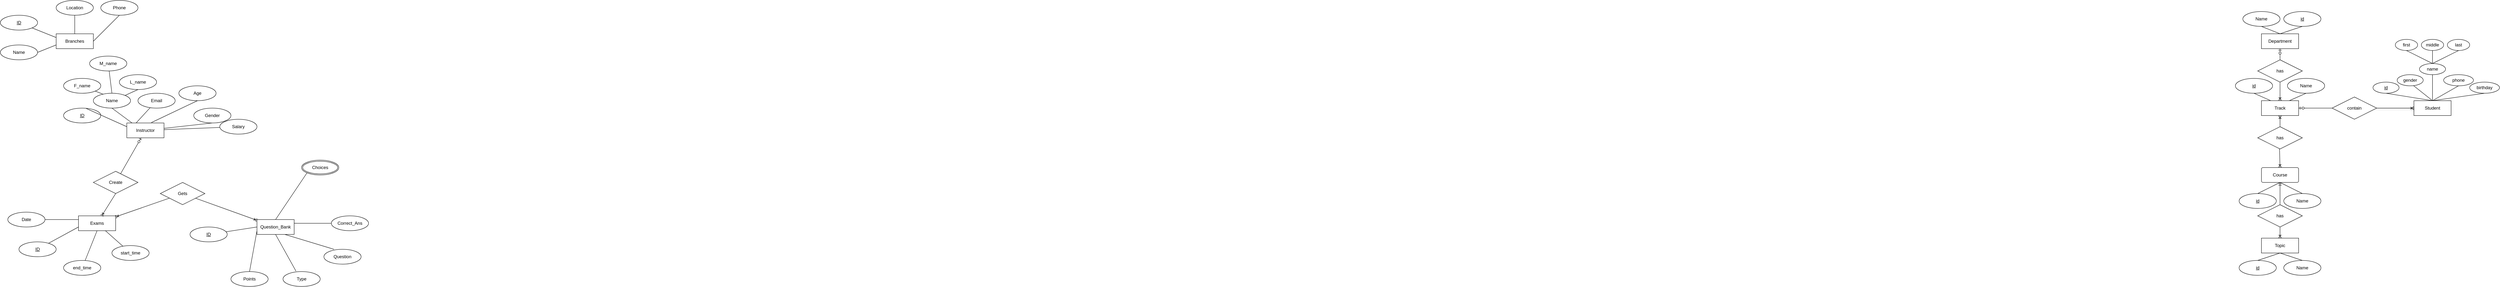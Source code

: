 <mxfile version="26.0.5">
  <diagram name="Page-1" id="814hH2JLdUSQldoOu_sA">
    <mxGraphModel dx="2520" dy="1318" grid="1" gridSize="10" guides="1" tooltips="1" connect="1" arrows="1" fold="1" page="1" pageScale="1" pageWidth="1400" pageHeight="850" math="0" shadow="0">
      <root>
        <mxCell id="0" />
        <mxCell id="1" parent="0" />
        <mxCell id="0iq-7-bF7IzyFGE6YVm_-5" value="Name" style="ellipse;whiteSpace=wrap;html=1;align=center;" vertex="1" parent="1">
          <mxGeometry x="5960" y="20" width="100" height="40" as="geometry" />
        </mxCell>
        <mxCell id="wmDvbTXlGFTgHskODQBr-1" style="edgeStyle=orthogonalEdgeStyle;rounded=0;orthogonalLoop=1;jettySize=auto;html=1;exitX=0.5;exitY=1;exitDx=0;exitDy=0;labelBackgroundColor=none;fontColor=default;" edge="1" parent="1">
          <mxGeometry relative="1" as="geometry">
            <mxPoint x="100" y="170" as="sourcePoint" />
            <mxPoint x="100" y="170" as="targetPoint" />
          </mxGeometry>
        </mxCell>
        <mxCell id="0iq-7-bF7IzyFGE6YVm_-6" value="id" style="ellipse;whiteSpace=wrap;html=1;align=center;fontStyle=4;" vertex="1" parent="1">
          <mxGeometry x="6070" y="20" width="100" height="40" as="geometry" />
        </mxCell>
        <mxCell id="wmDvbTXlGFTgHskODQBr-2" value="Branches" style="whiteSpace=wrap;html=1;align=center;" vertex="1" parent="1">
          <mxGeometry x="80" y="80" width="100" height="40" as="geometry" />
        </mxCell>
        <mxCell id="wmDvbTXlGFTgHskODQBr-3" value="Name" style="ellipse;whiteSpace=wrap;html=1;align=center;" vertex="1" parent="1">
          <mxGeometry x="-70" y="110" width="100" height="40" as="geometry" />
        </mxCell>
        <mxCell id="wmDvbTXlGFTgHskODQBr-4" value="ID" style="ellipse;whiteSpace=wrap;html=1;align=center;fontStyle=4;" vertex="1" parent="1">
          <mxGeometry x="-70" y="30" width="100" height="40" as="geometry" />
        </mxCell>
        <mxCell id="wmDvbTXlGFTgHskODQBr-7" value="" style="endArrow=none;html=1;rounded=0;exitX=1;exitY=1;exitDx=0;exitDy=0;entryX=0;entryY=0.25;entryDx=0;entryDy=0;" edge="1" parent="1" source="wmDvbTXlGFTgHskODQBr-4" target="wmDvbTXlGFTgHskODQBr-2">
          <mxGeometry relative="1" as="geometry">
            <mxPoint x="80" y="200" as="sourcePoint" />
            <mxPoint x="240" y="200" as="targetPoint" />
          </mxGeometry>
        </mxCell>
        <mxCell id="wmDvbTXlGFTgHskODQBr-8" value="" style="endArrow=none;html=1;rounded=0;exitX=1;exitY=0.5;exitDx=0;exitDy=0;entryX=0;entryY=0.75;entryDx=0;entryDy=0;" edge="1" parent="1" source="wmDvbTXlGFTgHskODQBr-3" target="wmDvbTXlGFTgHskODQBr-2">
          <mxGeometry relative="1" as="geometry">
            <mxPoint x="80" y="200" as="sourcePoint" />
            <mxPoint x="240" y="200" as="targetPoint" />
          </mxGeometry>
        </mxCell>
        <mxCell id="wmDvbTXlGFTgHskODQBr-9" value="Location" style="ellipse;whiteSpace=wrap;html=1;align=center;" vertex="1" parent="1">
          <mxGeometry x="80" y="-10" width="100" height="40" as="geometry" />
        </mxCell>
        <mxCell id="wmDvbTXlGFTgHskODQBr-10" value="" style="endArrow=none;html=1;rounded=0;exitX=0.5;exitY=1;exitDx=0;exitDy=0;" edge="1" parent="1" source="wmDvbTXlGFTgHskODQBr-9" target="wmDvbTXlGFTgHskODQBr-2">
          <mxGeometry relative="1" as="geometry">
            <mxPoint x="80" y="200" as="sourcePoint" />
            <mxPoint x="240" y="200" as="targetPoint" />
          </mxGeometry>
        </mxCell>
        <mxCell id="wmDvbTXlGFTgHskODQBr-11" value="Phone" style="ellipse;whiteSpace=wrap;html=1;align=center;" vertex="1" parent="1">
          <mxGeometry x="200" y="-10" width="100" height="40" as="geometry" />
        </mxCell>
        <mxCell id="wmDvbTXlGFTgHskODQBr-12" value="" style="endArrow=none;html=1;rounded=0;exitX=1;exitY=0.5;exitDx=0;exitDy=0;entryX=0.5;entryY=1;entryDx=0;entryDy=0;" edge="1" parent="1" source="wmDvbTXlGFTgHskODQBr-2" target="wmDvbTXlGFTgHskODQBr-11">
          <mxGeometry relative="1" as="geometry">
            <mxPoint x="80" y="200" as="sourcePoint" />
            <mxPoint x="240" y="200" as="targetPoint" />
          </mxGeometry>
        </mxCell>
        <mxCell id="wmDvbTXlGFTgHskODQBr-15" value="Instructor" style="whiteSpace=wrap;html=1;align=center;" vertex="1" parent="1">
          <mxGeometry x="270" y="320" width="100" height="40" as="geometry" />
        </mxCell>
        <mxCell id="wmDvbTXlGFTgHskODQBr-16" value="Name" style="ellipse;whiteSpace=wrap;html=1;align=center;" vertex="1" parent="1">
          <mxGeometry x="180" y="240" width="100" height="40" as="geometry" />
        </mxCell>
        <mxCell id="wmDvbTXlGFTgHskODQBr-17" value="Age" style="ellipse;whiteSpace=wrap;html=1;align=center;" vertex="1" parent="1">
          <mxGeometry x="410" y="220" width="100" height="40" as="geometry" />
        </mxCell>
        <mxCell id="wmDvbTXlGFTgHskODQBr-18" value="Salary" style="ellipse;whiteSpace=wrap;html=1;align=center;" vertex="1" parent="1">
          <mxGeometry x="520" y="310" width="100" height="40" as="geometry" />
        </mxCell>
        <mxCell id="wmDvbTXlGFTgHskODQBr-19" value="Gender" style="ellipse;whiteSpace=wrap;html=1;align=center;" vertex="1" parent="1">
          <mxGeometry x="450" y="280" width="100" height="40" as="geometry" />
        </mxCell>
        <mxCell id="wmDvbTXlGFTgHskODQBr-20" value="ID" style="ellipse;whiteSpace=wrap;html=1;align=center;fontStyle=4;" vertex="1" parent="1">
          <mxGeometry x="440" y="600" width="100" height="40" as="geometry" />
        </mxCell>
        <mxCell id="wmDvbTXlGFTgHskODQBr-23" value="ID" style="ellipse;whiteSpace=wrap;html=1;align=center;fontStyle=4;" vertex="1" parent="1">
          <mxGeometry x="-20" y="640" width="100" height="40" as="geometry" />
        </mxCell>
        <mxCell id="wmDvbTXlGFTgHskODQBr-26" value="ID" style="ellipse;whiteSpace=wrap;html=1;align=center;fontStyle=4;" vertex="1" parent="1">
          <mxGeometry x="100" y="280" width="100" height="40" as="geometry" />
        </mxCell>
        <mxCell id="wmDvbTXlGFTgHskODQBr-27" value="Date" style="ellipse;whiteSpace=wrap;html=1;align=center;" vertex="1" parent="1">
          <mxGeometry x="-50" y="560" width="100" height="40" as="geometry" />
        </mxCell>
        <mxCell id="wmDvbTXlGFTgHskODQBr-28" value="F_name" style="ellipse;whiteSpace=wrap;html=1;align=center;" vertex="1" parent="1">
          <mxGeometry x="100" y="200" width="100" height="40" as="geometry" />
        </mxCell>
        <mxCell id="wmDvbTXlGFTgHskODQBr-29" value="M_name" style="ellipse;whiteSpace=wrap;html=1;align=center;" vertex="1" parent="1">
          <mxGeometry x="170" y="140" width="100" height="40" as="geometry" />
        </mxCell>
        <mxCell id="wmDvbTXlGFTgHskODQBr-30" value="L_name" style="ellipse;whiteSpace=wrap;html=1;align=center;" vertex="1" parent="1">
          <mxGeometry x="250" y="190" width="100" height="40" as="geometry" />
        </mxCell>
        <mxCell id="wmDvbTXlGFTgHskODQBr-31" value="Email" style="ellipse;whiteSpace=wrap;html=1;align=center;" vertex="1" parent="1">
          <mxGeometry x="300" y="240" width="100" height="40" as="geometry" />
        </mxCell>
        <mxCell id="wmDvbTXlGFTgHskODQBr-32" value="" style="endArrow=none;html=1;rounded=0;entryX=0.5;entryY=0;entryDx=0;entryDy=0;" edge="1" parent="1" source="wmDvbTXlGFTgHskODQBr-29" target="wmDvbTXlGFTgHskODQBr-16">
          <mxGeometry relative="1" as="geometry">
            <mxPoint x="70" y="200" as="sourcePoint" />
            <mxPoint x="230" y="200" as="targetPoint" />
          </mxGeometry>
        </mxCell>
        <mxCell id="wmDvbTXlGFTgHskODQBr-33" value="" style="endArrow=none;html=1;rounded=0;exitX=0.5;exitY=1;exitDx=0;exitDy=0;entryX=1;entryY=0;entryDx=0;entryDy=0;" edge="1" parent="1" source="wmDvbTXlGFTgHskODQBr-30" target="wmDvbTXlGFTgHskODQBr-16">
          <mxGeometry relative="1" as="geometry">
            <mxPoint x="70" y="200" as="sourcePoint" />
            <mxPoint x="230" y="200" as="targetPoint" />
          </mxGeometry>
        </mxCell>
        <mxCell id="wmDvbTXlGFTgHskODQBr-34" value="" style="endArrow=none;html=1;rounded=0;exitX=0.14;exitY=0;exitDx=0;exitDy=0;exitPerimeter=0;entryX=0.5;entryY=1;entryDx=0;entryDy=0;" edge="1" parent="1" source="wmDvbTXlGFTgHskODQBr-15" target="wmDvbTXlGFTgHskODQBr-16">
          <mxGeometry relative="1" as="geometry">
            <mxPoint x="70" y="200" as="sourcePoint" />
            <mxPoint x="230" y="200" as="targetPoint" />
          </mxGeometry>
        </mxCell>
        <mxCell id="wmDvbTXlGFTgHskODQBr-35" value="" style="endArrow=none;html=1;rounded=0;exitX=0.27;exitY=0.075;exitDx=0;exitDy=0;exitPerimeter=0;" edge="1" parent="1" source="wmDvbTXlGFTgHskODQBr-16" target="wmDvbTXlGFTgHskODQBr-28">
          <mxGeometry relative="1" as="geometry">
            <mxPoint x="70" y="200" as="sourcePoint" />
            <mxPoint x="230" y="200" as="targetPoint" />
          </mxGeometry>
        </mxCell>
        <mxCell id="wmDvbTXlGFTgHskODQBr-36" value="" style="endArrow=none;html=1;rounded=0;exitX=0.61;exitY=0.025;exitDx=0;exitDy=0;exitPerimeter=0;entryX=0;entryY=0.25;entryDx=0;entryDy=0;" edge="1" parent="1" source="wmDvbTXlGFTgHskODQBr-26" target="wmDvbTXlGFTgHskODQBr-15">
          <mxGeometry relative="1" as="geometry">
            <mxPoint x="70" y="200" as="sourcePoint" />
            <mxPoint x="230" y="200" as="targetPoint" />
          </mxGeometry>
        </mxCell>
        <mxCell id="wmDvbTXlGFTgHskODQBr-37" value="" style="endArrow=none;html=1;rounded=0;exitX=0.25;exitY=0;exitDx=0;exitDy=0;" edge="1" parent="1" source="wmDvbTXlGFTgHskODQBr-15" target="wmDvbTXlGFTgHskODQBr-31">
          <mxGeometry relative="1" as="geometry">
            <mxPoint x="70" y="200" as="sourcePoint" />
            <mxPoint x="230" y="200" as="targetPoint" />
          </mxGeometry>
        </mxCell>
        <mxCell id="wmDvbTXlGFTgHskODQBr-40" value="" style="endArrow=none;html=1;rounded=0;exitX=0.66;exitY=-0.025;exitDx=0;exitDy=0;exitPerimeter=0;entryX=0.5;entryY=1;entryDx=0;entryDy=0;" edge="1" parent="1" source="wmDvbTXlGFTgHskODQBr-15" target="wmDvbTXlGFTgHskODQBr-17">
          <mxGeometry relative="1" as="geometry">
            <mxPoint x="70" y="200" as="sourcePoint" />
            <mxPoint x="230" y="200" as="targetPoint" />
          </mxGeometry>
        </mxCell>
        <mxCell id="wmDvbTXlGFTgHskODQBr-41" value="" style="endArrow=none;html=1;rounded=0;entryX=0.5;entryY=1;entryDx=0;entryDy=0;" edge="1" parent="1" source="wmDvbTXlGFTgHskODQBr-15" target="wmDvbTXlGFTgHskODQBr-19">
          <mxGeometry relative="1" as="geometry">
            <mxPoint x="70" y="200" as="sourcePoint" />
            <mxPoint x="230" y="200" as="targetPoint" />
          </mxGeometry>
        </mxCell>
        <mxCell id="wmDvbTXlGFTgHskODQBr-42" value="" style="endArrow=none;html=1;rounded=0;" edge="1" parent="1" source="wmDvbTXlGFTgHskODQBr-15" target="wmDvbTXlGFTgHskODQBr-18">
          <mxGeometry relative="1" as="geometry">
            <mxPoint x="70" y="200" as="sourcePoint" />
            <mxPoint x="460" y="340" as="targetPoint" />
          </mxGeometry>
        </mxCell>
        <mxCell id="wmDvbTXlGFTgHskODQBr-43" value="Exams" style="whiteSpace=wrap;html=1;align=center;" vertex="1" parent="1">
          <mxGeometry x="140" y="570" width="100" height="40" as="geometry" />
        </mxCell>
        <mxCell id="wmDvbTXlGFTgHskODQBr-44" value="Question_Bank" style="whiteSpace=wrap;html=1;align=center;" vertex="1" parent="1">
          <mxGeometry x="620" y="580" width="100" height="40" as="geometry" />
        </mxCell>
        <mxCell id="wmDvbTXlGFTgHskODQBr-45" value="end_time" style="ellipse;whiteSpace=wrap;html=1;align=center;" vertex="1" parent="1">
          <mxGeometry x="100" y="690" width="100" height="40" as="geometry" />
        </mxCell>
        <mxCell id="wmDvbTXlGFTgHskODQBr-46" value="start_time" style="ellipse;whiteSpace=wrap;html=1;align=center;" vertex="1" parent="1">
          <mxGeometry x="230" y="650" width="100" height="40" as="geometry" />
        </mxCell>
        <mxCell id="wmDvbTXlGFTgHskODQBr-47" value="Type" style="ellipse;whiteSpace=wrap;html=1;align=center;" vertex="1" parent="1">
          <mxGeometry x="690" y="720" width="100" height="40" as="geometry" />
        </mxCell>
        <mxCell id="wmDvbTXlGFTgHskODQBr-48" value="" style="endArrow=none;html=1;rounded=0;" edge="1" parent="1" source="wmDvbTXlGFTgHskODQBr-43" target="wmDvbTXlGFTgHskODQBr-46">
          <mxGeometry relative="1" as="geometry">
            <mxPoint x="70" y="580" as="sourcePoint" />
            <mxPoint x="240" y="640" as="targetPoint" />
          </mxGeometry>
        </mxCell>
        <mxCell id="wmDvbTXlGFTgHskODQBr-49" value="" style="endArrow=none;html=1;rounded=0;entryX=0.5;entryY=1;entryDx=0;entryDy=0;" edge="1" parent="1" source="wmDvbTXlGFTgHskODQBr-45" target="wmDvbTXlGFTgHskODQBr-43">
          <mxGeometry relative="1" as="geometry">
            <mxPoint x="70" y="580" as="sourcePoint" />
            <mxPoint x="230" y="580" as="targetPoint" />
          </mxGeometry>
        </mxCell>
        <mxCell id="wmDvbTXlGFTgHskODQBr-50" value="" style="endArrow=none;html=1;rounded=0;entryX=0;entryY=0.25;entryDx=0;entryDy=0;" edge="1" parent="1" source="wmDvbTXlGFTgHskODQBr-27" target="wmDvbTXlGFTgHskODQBr-43">
          <mxGeometry relative="1" as="geometry">
            <mxPoint x="30" y="550" as="sourcePoint" />
            <mxPoint x="230" y="580" as="targetPoint" />
          </mxGeometry>
        </mxCell>
        <mxCell id="wmDvbTXlGFTgHskODQBr-51" value="" style="endArrow=none;html=1;rounded=0;entryX=0;entryY=0.75;entryDx=0;entryDy=0;" edge="1" parent="1" source="wmDvbTXlGFTgHskODQBr-23" target="wmDvbTXlGFTgHskODQBr-43">
          <mxGeometry relative="1" as="geometry">
            <mxPoint x="20" y="610" as="sourcePoint" />
            <mxPoint x="230" y="580" as="targetPoint" />
          </mxGeometry>
        </mxCell>
        <mxCell id="wmDvbTXlGFTgHskODQBr-54" value="Points" style="ellipse;whiteSpace=wrap;html=1;align=center;" vertex="1" parent="1">
          <mxGeometry x="550" y="720" width="100" height="40" as="geometry" />
        </mxCell>
        <mxCell id="wmDvbTXlGFTgHskODQBr-56" value="Correct_Ans" style="ellipse;whiteSpace=wrap;html=1;align=center;" vertex="1" parent="1">
          <mxGeometry x="820" y="570" width="100" height="40" as="geometry" />
        </mxCell>
        <mxCell id="wmDvbTXlGFTgHskODQBr-57" value="Question" style="ellipse;whiteSpace=wrap;html=1;align=center;" vertex="1" parent="1">
          <mxGeometry x="800" y="660" width="100" height="40" as="geometry" />
        </mxCell>
        <mxCell id="wmDvbTXlGFTgHskODQBr-59" value="Choices" style="ellipse;shape=doubleEllipse;margin=3;whiteSpace=wrap;html=1;align=center;" vertex="1" parent="1">
          <mxGeometry x="740" y="420" width="100" height="40" as="geometry" />
        </mxCell>
        <mxCell id="wmDvbTXlGFTgHskODQBr-60" value="" style="endArrow=none;html=1;rounded=0;entryX=0;entryY=0.5;entryDx=0;entryDy=0;" edge="1" parent="1" source="wmDvbTXlGFTgHskODQBr-20" target="wmDvbTXlGFTgHskODQBr-44">
          <mxGeometry relative="1" as="geometry">
            <mxPoint x="556" y="560" as="sourcePoint" />
            <mxPoint x="586.06" y="530" as="targetPoint" />
          </mxGeometry>
        </mxCell>
        <mxCell id="wmDvbTXlGFTgHskODQBr-62" value="" style="endArrow=none;html=1;rounded=0;entryX=0.75;entryY=1;entryDx=0;entryDy=0;exitX=0.27;exitY=0;exitDx=0;exitDy=0;exitPerimeter=0;" edge="1" parent="1" source="wmDvbTXlGFTgHskODQBr-57" target="wmDvbTXlGFTgHskODQBr-44">
          <mxGeometry relative="1" as="geometry">
            <mxPoint x="426.06" y="530" as="sourcePoint" />
            <mxPoint x="586.06" y="530" as="targetPoint" />
          </mxGeometry>
        </mxCell>
        <mxCell id="wmDvbTXlGFTgHskODQBr-63" value="" style="endArrow=none;html=1;rounded=0;entryX=0;entryY=0.75;entryDx=0;entryDy=0;exitX=0.5;exitY=0;exitDx=0;exitDy=0;" edge="1" parent="1" source="wmDvbTXlGFTgHskODQBr-54" target="wmDvbTXlGFTgHskODQBr-44">
          <mxGeometry relative="1" as="geometry">
            <mxPoint x="522.996" y="651.182" as="sourcePoint" />
            <mxPoint x="586.06" y="530" as="targetPoint" />
          </mxGeometry>
        </mxCell>
        <mxCell id="wmDvbTXlGFTgHskODQBr-64" value="" style="endArrow=none;html=1;rounded=0;exitX=0.35;exitY=-0.025;exitDx=0;exitDy=0;exitPerimeter=0;entryX=0.5;entryY=1;entryDx=0;entryDy=0;" edge="1" parent="1" source="wmDvbTXlGFTgHskODQBr-47" target="wmDvbTXlGFTgHskODQBr-44">
          <mxGeometry relative="1" as="geometry">
            <mxPoint x="426.06" y="530" as="sourcePoint" />
            <mxPoint x="586.06" y="530" as="targetPoint" />
          </mxGeometry>
        </mxCell>
        <mxCell id="wmDvbTXlGFTgHskODQBr-65" value="" style="endArrow=none;html=1;rounded=0;exitX=1;exitY=0.25;exitDx=0;exitDy=0;" edge="1" parent="1" source="wmDvbTXlGFTgHskODQBr-44" target="wmDvbTXlGFTgHskODQBr-56">
          <mxGeometry relative="1" as="geometry">
            <mxPoint x="426.06" y="530" as="sourcePoint" />
            <mxPoint x="576.06" y="530" as="targetPoint" />
            <Array as="points">
              <mxPoint x="770" y="590" />
            </Array>
          </mxGeometry>
        </mxCell>
        <mxCell id="wmDvbTXlGFTgHskODQBr-66" value="" style="endArrow=none;html=1;rounded=0;entryX=0.5;entryY=0;entryDx=0;entryDy=0;exitX=0;exitY=1;exitDx=0;exitDy=0;" edge="1" parent="1" source="wmDvbTXlGFTgHskODQBr-59" target="wmDvbTXlGFTgHskODQBr-44">
          <mxGeometry relative="1" as="geometry">
            <mxPoint x="426.06" y="530" as="sourcePoint" />
            <mxPoint x="586.06" y="530" as="targetPoint" />
          </mxGeometry>
        </mxCell>
        <mxCell id="wmDvbTXlGFTgHskODQBr-67" value="Create" style="shape=rhombus;perimeter=rhombusPerimeter;whiteSpace=wrap;html=1;align=center;" vertex="1" parent="1">
          <mxGeometry x="180" y="450" width="120" height="60" as="geometry" />
        </mxCell>
        <mxCell id="wmDvbTXlGFTgHskODQBr-69" value="" style="fontSize=12;html=1;endArrow=ERzeroToOne;endFill=1;rounded=0;" edge="1" parent="1" source="wmDvbTXlGFTgHskODQBr-67" target="wmDvbTXlGFTgHskODQBr-15">
          <mxGeometry width="100" height="100" relative="1" as="geometry">
            <mxPoint x="490" y="550" as="sourcePoint" />
            <mxPoint x="590" y="450" as="targetPoint" />
          </mxGeometry>
        </mxCell>
        <mxCell id="wmDvbTXlGFTgHskODQBr-70" value="" style="fontSize=12;html=1;endArrow=ERoneToMany;rounded=0;exitX=0.5;exitY=1;exitDx=0;exitDy=0;" edge="1" parent="1" source="wmDvbTXlGFTgHskODQBr-67" target="wmDvbTXlGFTgHskODQBr-43">
          <mxGeometry width="100" height="100" relative="1" as="geometry">
            <mxPoint x="490" y="550" as="sourcePoint" />
            <mxPoint x="590" y="450" as="targetPoint" />
          </mxGeometry>
        </mxCell>
        <mxCell id="wmDvbTXlGFTgHskODQBr-71" value="Gets" style="shape=rhombus;perimeter=rhombusPerimeter;whiteSpace=wrap;html=1;align=center;" vertex="1" parent="1">
          <mxGeometry x="360" y="480" width="120" height="60" as="geometry" />
        </mxCell>
        <mxCell id="wmDvbTXlGFTgHskODQBr-72" value="" style="fontSize=12;html=1;endArrow=ERoneToMany;rounded=0;" edge="1" parent="1" source="wmDvbTXlGFTgHskODQBr-71" target="wmDvbTXlGFTgHskODQBr-44">
          <mxGeometry width="100" height="100" relative="1" as="geometry">
            <mxPoint x="490" y="610" as="sourcePoint" />
            <mxPoint x="590" y="510" as="targetPoint" />
          </mxGeometry>
        </mxCell>
        <mxCell id="wmDvbTXlGFTgHskODQBr-73" value="" style="fontSize=12;html=1;endArrow=ERoneToMany;rounded=0;" edge="1" parent="1" source="wmDvbTXlGFTgHskODQBr-71" target="wmDvbTXlGFTgHskODQBr-43">
          <mxGeometry width="100" height="100" relative="1" as="geometry">
            <mxPoint x="490" y="610" as="sourcePoint" />
            <mxPoint x="590" y="510" as="targetPoint" />
          </mxGeometry>
        </mxCell>
        <mxCell id="0iq-7-bF7IzyFGE6YVm_-7" value="Department" style="whiteSpace=wrap;html=1;align=center;" vertex="1" parent="1">
          <mxGeometry x="6010" y="80" width="100" height="40" as="geometry" />
        </mxCell>
        <mxCell id="0iq-7-bF7IzyFGE6YVm_-8" value="Track" style="whiteSpace=wrap;html=1;align=center;" vertex="1" parent="1">
          <mxGeometry x="6010" y="260" width="100" height="40" as="geometry" />
        </mxCell>
        <mxCell id="0iq-7-bF7IzyFGE6YVm_-11" value="" style="endArrow=none;html=1;rounded=0;exitX=0.5;exitY=1;exitDx=0;exitDy=0;entryX=0.5;entryY=0;entryDx=0;entryDy=0;" edge="1" parent="1" source="0iq-7-bF7IzyFGE6YVm_-5" target="0iq-7-bF7IzyFGE6YVm_-7">
          <mxGeometry relative="1" as="geometry">
            <mxPoint x="6290" y="280" as="sourcePoint" />
            <mxPoint x="6450" y="280" as="targetPoint" />
          </mxGeometry>
        </mxCell>
        <mxCell id="0iq-7-bF7IzyFGE6YVm_-12" value="" style="endArrow=none;html=1;rounded=0;exitX=0.5;exitY=1;exitDx=0;exitDy=0;" edge="1" parent="1" source="0iq-7-bF7IzyFGE6YVm_-6">
          <mxGeometry relative="1" as="geometry">
            <mxPoint x="5990" y="70" as="sourcePoint" />
            <mxPoint x="6060" y="80" as="targetPoint" />
          </mxGeometry>
        </mxCell>
        <mxCell id="0iq-7-bF7IzyFGE6YVm_-13" value="id" style="ellipse;whiteSpace=wrap;html=1;align=center;fontStyle=4;" vertex="1" parent="1">
          <mxGeometry x="6310" y="210" width="70" height="30" as="geometry" />
        </mxCell>
        <mxCell id="0iq-7-bF7IzyFGE6YVm_-15" value="id" style="ellipse;whiteSpace=wrap;html=1;align=center;fontStyle=4;" vertex="1" parent="1">
          <mxGeometry x="5950" y="510" width="100" height="40" as="geometry" />
        </mxCell>
        <mxCell id="0iq-7-bF7IzyFGE6YVm_-17" value="id" style="ellipse;whiteSpace=wrap;html=1;align=center;fontStyle=4;" vertex="1" parent="1">
          <mxGeometry x="5940" y="200" width="100" height="40" as="geometry" />
        </mxCell>
        <mxCell id="0iq-7-bF7IzyFGE6YVm_-19" value="Name" style="ellipse;whiteSpace=wrap;html=1;align=center;" vertex="1" parent="1">
          <mxGeometry x="6080" y="200" width="100" height="40" as="geometry" />
        </mxCell>
        <mxCell id="0iq-7-bF7IzyFGE6YVm_-20" value="" style="endArrow=none;html=1;rounded=0;exitX=0.5;exitY=1;exitDx=0;exitDy=0;entryX=0.25;entryY=0;entryDx=0;entryDy=0;" edge="1" parent="1" source="0iq-7-bF7IzyFGE6YVm_-17" target="0iq-7-bF7IzyFGE6YVm_-8">
          <mxGeometry relative="1" as="geometry">
            <mxPoint x="6290" y="280" as="sourcePoint" />
            <mxPoint x="6450" y="280" as="targetPoint" />
          </mxGeometry>
        </mxCell>
        <mxCell id="0iq-7-bF7IzyFGE6YVm_-21" value="" style="endArrow=none;html=1;rounded=0;entryX=0.5;entryY=1;entryDx=0;entryDy=0;exitX=0.75;exitY=0;exitDx=0;exitDy=0;" edge="1" parent="1" source="0iq-7-bF7IzyFGE6YVm_-8" target="0iq-7-bF7IzyFGE6YVm_-19">
          <mxGeometry relative="1" as="geometry">
            <mxPoint x="6060" y="320" as="sourcePoint" />
            <mxPoint x="6450" y="280" as="targetPoint" />
          </mxGeometry>
        </mxCell>
        <mxCell id="0iq-7-bF7IzyFGE6YVm_-22" value="Course" style="rounded=1;arcSize=10;whiteSpace=wrap;html=1;align=center;" vertex="1" parent="1">
          <mxGeometry x="6010" y="440" width="100" height="40" as="geometry" />
        </mxCell>
        <mxCell id="0iq-7-bF7IzyFGE6YVm_-23" value="Name" style="ellipse;whiteSpace=wrap;html=1;align=center;" vertex="1" parent="1">
          <mxGeometry x="6070" y="510" width="100" height="40" as="geometry" />
        </mxCell>
        <mxCell id="0iq-7-bF7IzyFGE6YVm_-24" value="" style="endArrow=none;html=1;rounded=0;exitX=0.5;exitY=0;exitDx=0;exitDy=0;entryX=0.5;entryY=1;entryDx=0;entryDy=0;" edge="1" parent="1" source="0iq-7-bF7IzyFGE6YVm_-15" target="0iq-7-bF7IzyFGE6YVm_-22">
          <mxGeometry relative="1" as="geometry">
            <mxPoint x="6020" y="530" as="sourcePoint" />
            <mxPoint x="6180" y="530" as="targetPoint" />
          </mxGeometry>
        </mxCell>
        <mxCell id="0iq-7-bF7IzyFGE6YVm_-25" value="" style="endArrow=none;html=1;rounded=0;exitX=0.5;exitY=1;exitDx=0;exitDy=0;entryX=0.5;entryY=0;entryDx=0;entryDy=0;" edge="1" parent="1" source="0iq-7-bF7IzyFGE6YVm_-22" target="0iq-7-bF7IzyFGE6YVm_-23">
          <mxGeometry relative="1" as="geometry">
            <mxPoint x="6060" y="530" as="sourcePoint" />
            <mxPoint x="6220" y="530" as="targetPoint" />
          </mxGeometry>
        </mxCell>
        <mxCell id="0iq-7-bF7IzyFGE6YVm_-27" value="has" style="shape=rhombus;perimeter=rhombusPerimeter;whiteSpace=wrap;html=1;align=center;" vertex="1" parent="1">
          <mxGeometry x="6000" y="150" width="120" height="60" as="geometry" />
        </mxCell>
        <mxCell id="0iq-7-bF7IzyFGE6YVm_-28" value="" style="fontSize=12;html=1;endArrow=ERzeroToOne;endFill=1;rounded=0;exitX=0.5;exitY=0;exitDx=0;exitDy=0;" edge="1" parent="1" source="0iq-7-bF7IzyFGE6YVm_-27" target="0iq-7-bF7IzyFGE6YVm_-7">
          <mxGeometry width="100" height="100" relative="1" as="geometry">
            <mxPoint x="6000" y="250" as="sourcePoint" />
            <mxPoint x="6090" y="130" as="targetPoint" />
          </mxGeometry>
        </mxCell>
        <mxCell id="0iq-7-bF7IzyFGE6YVm_-29" value="" style="fontSize=12;html=1;endArrow=ERoneToMany;rounded=0;exitX=0.5;exitY=1;exitDx=0;exitDy=0;entryX=0.5;entryY=0;entryDx=0;entryDy=0;" edge="1" parent="1" source="0iq-7-bF7IzyFGE6YVm_-27" target="0iq-7-bF7IzyFGE6YVm_-8">
          <mxGeometry width="100" height="100" relative="1" as="geometry">
            <mxPoint x="6090" y="220" as="sourcePoint" />
            <mxPoint x="5990" y="320" as="targetPoint" />
          </mxGeometry>
        </mxCell>
        <mxCell id="0iq-7-bF7IzyFGE6YVm_-31" value="" style="fontSize=12;html=1;endArrow=ERoneToMany;rounded=0;entryX=0.5;entryY=1;entryDx=0;entryDy=0;" edge="1" parent="1" source="0iq-7-bF7IzyFGE6YVm_-30" target="0iq-7-bF7IzyFGE6YVm_-8">
          <mxGeometry width="100" height="100" relative="1" as="geometry">
            <mxPoint x="6060" y="400" as="sourcePoint" />
            <mxPoint x="6060" y="319.999" as="targetPoint" />
          </mxGeometry>
        </mxCell>
        <mxCell id="0iq-7-bF7IzyFGE6YVm_-33" value="" style="fontSize=12;html=1;endArrow=ERoneToMany;rounded=0;entryX=0.5;entryY=0;entryDx=0;entryDy=0;exitX=0.487;exitY=0.853;exitDx=0;exitDy=0;exitPerimeter=0;" edge="1" parent="1" source="0iq-7-bF7IzyFGE6YVm_-30" target="0iq-7-bF7IzyFGE6YVm_-22">
          <mxGeometry width="100" height="100" relative="1" as="geometry">
            <mxPoint x="6060" y="460" as="sourcePoint" />
            <mxPoint x="6070" y="410" as="targetPoint" />
          </mxGeometry>
        </mxCell>
        <mxCell id="0iq-7-bF7IzyFGE6YVm_-30" value="has" style="shape=rhombus;perimeter=rhombusPerimeter;whiteSpace=wrap;html=1;align=center;" vertex="1" parent="1">
          <mxGeometry x="6000" y="330" width="120" height="60" as="geometry" />
        </mxCell>
        <mxCell id="0iq-7-bF7IzyFGE6YVm_-36" value="Topic" style="whiteSpace=wrap;html=1;align=center;" vertex="1" parent="1">
          <mxGeometry x="6010" y="630" width="100" height="40" as="geometry" />
        </mxCell>
        <mxCell id="0iq-7-bF7IzyFGE6YVm_-37" value="id" style="ellipse;whiteSpace=wrap;html=1;align=center;fontStyle=4;" vertex="1" parent="1">
          <mxGeometry x="5950" y="690" width="100" height="40" as="geometry" />
        </mxCell>
        <mxCell id="0iq-7-bF7IzyFGE6YVm_-38" value="Name" style="ellipse;whiteSpace=wrap;html=1;align=center;" vertex="1" parent="1">
          <mxGeometry x="6070" y="690" width="100" height="40" as="geometry" />
        </mxCell>
        <mxCell id="0iq-7-bF7IzyFGE6YVm_-39" value="" style="endArrow=none;html=1;rounded=0;exitX=0.5;exitY=0;exitDx=0;exitDy=0;entryX=0.5;entryY=1;entryDx=0;entryDy=0;" edge="1" parent="1" target="0iq-7-bF7IzyFGE6YVm_-36">
          <mxGeometry relative="1" as="geometry">
            <mxPoint x="6000" y="690" as="sourcePoint" />
            <mxPoint x="6060" y="660" as="targetPoint" />
          </mxGeometry>
        </mxCell>
        <mxCell id="0iq-7-bF7IzyFGE6YVm_-40" value="" style="endArrow=none;html=1;rounded=0;entryX=0.5;entryY=0;entryDx=0;entryDy=0;exitX=0.5;exitY=1;exitDx=0;exitDy=0;" edge="1" parent="1" source="0iq-7-bF7IzyFGE6YVm_-36" target="0iq-7-bF7IzyFGE6YVm_-38">
          <mxGeometry relative="1" as="geometry">
            <mxPoint x="6050" y="650" as="sourcePoint" />
            <mxPoint x="6210" y="650" as="targetPoint" />
          </mxGeometry>
        </mxCell>
        <mxCell id="0iq-7-bF7IzyFGE6YVm_-41" value="" style="fontSize=12;html=1;endArrow=ERmandOne;rounded=0;entryX=0.5;entryY=1;entryDx=0;entryDy=0;" edge="1" parent="1" target="0iq-7-bF7IzyFGE6YVm_-22">
          <mxGeometry width="100" height="100" relative="1" as="geometry">
            <mxPoint x="6060" y="550" as="sourcePoint" />
            <mxPoint x="6090" y="550" as="targetPoint" />
          </mxGeometry>
        </mxCell>
        <mxCell id="0iq-7-bF7IzyFGE6YVm_-42" value="has" style="shape=rhombus;perimeter=rhombusPerimeter;whiteSpace=wrap;html=1;align=center;" vertex="1" parent="1">
          <mxGeometry x="6000" y="540" width="120" height="60" as="geometry" />
        </mxCell>
        <mxCell id="0iq-7-bF7IzyFGE6YVm_-43" value="" style="fontSize=12;html=1;endArrow=ERoneToMany;rounded=0;entryX=0.5;entryY=0;entryDx=0;entryDy=0;exitX=0.5;exitY=1;exitDx=0;exitDy=0;" edge="1" parent="1" source="0iq-7-bF7IzyFGE6YVm_-42" target="0iq-7-bF7IzyFGE6YVm_-36">
          <mxGeometry width="100" height="100" relative="1" as="geometry">
            <mxPoint x="5950" y="710" as="sourcePoint" />
            <mxPoint x="6050" y="610" as="targetPoint" />
          </mxGeometry>
        </mxCell>
        <mxCell id="0iq-7-bF7IzyFGE6YVm_-44" value="Student" style="whiteSpace=wrap;html=1;align=center;" vertex="1" parent="1">
          <mxGeometry x="6420" y="260" width="100" height="40" as="geometry" />
        </mxCell>
        <mxCell id="0iq-7-bF7IzyFGE6YVm_-45" value="contain" style="shape=rhombus;perimeter=rhombusPerimeter;whiteSpace=wrap;html=1;align=center;" vertex="1" parent="1">
          <mxGeometry x="6200" y="250" width="120" height="60" as="geometry" />
        </mxCell>
        <mxCell id="0iq-7-bF7IzyFGE6YVm_-46" value="" style="fontSize=12;html=1;endArrow=ERzeroToOne;endFill=1;rounded=0;entryX=1;entryY=0.5;entryDx=0;entryDy=0;" edge="1" parent="1" source="0iq-7-bF7IzyFGE6YVm_-45" target="0iq-7-bF7IzyFGE6YVm_-8">
          <mxGeometry width="100" height="100" relative="1" as="geometry">
            <mxPoint x="6090" y="410" as="sourcePoint" />
            <mxPoint x="6120" y="280" as="targetPoint" />
          </mxGeometry>
        </mxCell>
        <mxCell id="0iq-7-bF7IzyFGE6YVm_-47" value="" style="fontSize=12;html=1;endArrow=ERoneToMany;rounded=0;shadow=1;entryX=0;entryY=0.5;entryDx=0;entryDy=0;exitX=1;exitY=0.5;exitDx=0;exitDy=0;" edge="1" parent="1" source="0iq-7-bF7IzyFGE6YVm_-45" target="0iq-7-bF7IzyFGE6YVm_-44">
          <mxGeometry width="100" height="100" relative="1" as="geometry">
            <mxPoint x="6290" y="410" as="sourcePoint" />
            <mxPoint x="6390" y="310" as="targetPoint" />
          </mxGeometry>
        </mxCell>
        <mxCell id="0iq-7-bF7IzyFGE6YVm_-48" value="gender" style="ellipse;whiteSpace=wrap;html=1;align=center;" vertex="1" parent="1">
          <mxGeometry x="6375" y="190" width="70" height="30" as="geometry" />
        </mxCell>
        <mxCell id="0iq-7-bF7IzyFGE6YVm_-49" value="first" style="ellipse;whiteSpace=wrap;html=1;align=center;" vertex="1" parent="1">
          <mxGeometry x="6370" y="95" width="60" height="30" as="geometry" />
        </mxCell>
        <mxCell id="0iq-7-bF7IzyFGE6YVm_-50" value="last" style="ellipse;whiteSpace=wrap;html=1;align=center;" vertex="1" parent="1">
          <mxGeometry x="6510" y="95" width="60" height="30" as="geometry" />
        </mxCell>
        <mxCell id="0iq-7-bF7IzyFGE6YVm_-51" value="middle" style="ellipse;whiteSpace=wrap;html=1;align=center;" vertex="1" parent="1">
          <mxGeometry x="6440" y="95" width="60" height="30" as="geometry" />
        </mxCell>
        <mxCell id="0iq-7-bF7IzyFGE6YVm_-53" value="birthday" style="ellipse;whiteSpace=wrap;html=1;align=center;" vertex="1" parent="1">
          <mxGeometry x="6570" y="210" width="80" height="30" as="geometry" />
        </mxCell>
        <mxCell id="0iq-7-bF7IzyFGE6YVm_-54" value="phone" style="ellipse;whiteSpace=wrap;html=1;align=center;" vertex="1" parent="1">
          <mxGeometry x="6500" y="190" width="80" height="30" as="geometry" />
        </mxCell>
        <mxCell id="0iq-7-bF7IzyFGE6YVm_-55" value="name" style="ellipse;whiteSpace=wrap;html=1;align=center;" vertex="1" parent="1">
          <mxGeometry x="6435" y="160" width="70" height="30" as="geometry" />
        </mxCell>
        <mxCell id="0iq-7-bF7IzyFGE6YVm_-57" value="" style="endArrow=none;html=1;rounded=0;exitX=0.5;exitY=1;exitDx=0;exitDy=0;entryX=0.5;entryY=0;entryDx=0;entryDy=0;" edge="1" parent="1" source="0iq-7-bF7IzyFGE6YVm_-13" target="0iq-7-bF7IzyFGE6YVm_-44">
          <mxGeometry relative="1" as="geometry">
            <mxPoint x="6410" y="250" as="sourcePoint" />
            <mxPoint x="6570" y="250" as="targetPoint" />
          </mxGeometry>
        </mxCell>
        <mxCell id="0iq-7-bF7IzyFGE6YVm_-58" value="" style="endArrow=none;html=1;rounded=0;entryX=0.5;entryY=1;entryDx=0;entryDy=0;exitX=0.5;exitY=0;exitDx=0;exitDy=0;" edge="1" parent="1" source="0iq-7-bF7IzyFGE6YVm_-55" target="0iq-7-bF7IzyFGE6YVm_-51">
          <mxGeometry relative="1" as="geometry">
            <mxPoint x="6310" y="150" as="sourcePoint" />
            <mxPoint x="6470" y="150" as="targetPoint" />
          </mxGeometry>
        </mxCell>
        <mxCell id="0iq-7-bF7IzyFGE6YVm_-59" value="" style="endArrow=none;html=1;rounded=0;exitX=0.5;exitY=1;exitDx=0;exitDy=0;" edge="1" parent="1" source="0iq-7-bF7IzyFGE6YVm_-49">
          <mxGeometry relative="1" as="geometry">
            <mxPoint x="6380" y="140" as="sourcePoint" />
            <mxPoint x="6470" y="160" as="targetPoint" />
          </mxGeometry>
        </mxCell>
        <mxCell id="0iq-7-bF7IzyFGE6YVm_-60" value="" style="endArrow=none;html=1;rounded=0;exitX=0.5;exitY=0;exitDx=0;exitDy=0;entryX=0.5;entryY=1;entryDx=0;entryDy=0;" edge="1" parent="1" source="0iq-7-bF7IzyFGE6YVm_-44" target="0iq-7-bF7IzyFGE6YVm_-53">
          <mxGeometry relative="1" as="geometry">
            <mxPoint x="6450" y="255" as="sourcePoint" />
            <mxPoint x="6590" y="260" as="targetPoint" />
          </mxGeometry>
        </mxCell>
        <mxCell id="0iq-7-bF7IzyFGE6YVm_-61" value="" style="endArrow=none;html=1;rounded=0;exitX=0.5;exitY=0;exitDx=0;exitDy=0;entryX=0.5;entryY=1;entryDx=0;entryDy=0;" edge="1" parent="1" source="0iq-7-bF7IzyFGE6YVm_-44" target="0iq-7-bF7IzyFGE6YVm_-54">
          <mxGeometry relative="1" as="geometry">
            <mxPoint x="6375" y="225" as="sourcePoint" />
            <mxPoint x="6535" y="225" as="targetPoint" />
          </mxGeometry>
        </mxCell>
        <mxCell id="0iq-7-bF7IzyFGE6YVm_-62" value="" style="endArrow=none;html=1;rounded=0;exitX=0.5;exitY=1;exitDx=0;exitDy=0;" edge="1" parent="1" source="0iq-7-bF7IzyFGE6YVm_-55">
          <mxGeometry relative="1" as="geometry">
            <mxPoint x="6435" y="219" as="sourcePoint" />
            <mxPoint x="6470" y="260" as="targetPoint" />
          </mxGeometry>
        </mxCell>
        <mxCell id="0iq-7-bF7IzyFGE6YVm_-63" value="" style="endArrow=none;html=1;rounded=0;exitX=0.631;exitY=0.987;exitDx=0;exitDy=0;exitPerimeter=0;entryX=0.5;entryY=0;entryDx=0;entryDy=0;" edge="1" parent="1" source="0iq-7-bF7IzyFGE6YVm_-48" target="0iq-7-bF7IzyFGE6YVm_-44">
          <mxGeometry relative="1" as="geometry">
            <mxPoint x="6430" y="239" as="sourcePoint" />
            <mxPoint x="6590" y="239" as="targetPoint" />
          </mxGeometry>
        </mxCell>
        <mxCell id="0iq-7-bF7IzyFGE6YVm_-65" value="" style="endArrow=none;html=1;rounded=0;exitX=0.5;exitY=0;exitDx=0;exitDy=0;entryX=0.5;entryY=1;entryDx=0;entryDy=0;" edge="1" parent="1" source="0iq-7-bF7IzyFGE6YVm_-55" target="0iq-7-bF7IzyFGE6YVm_-50">
          <mxGeometry relative="1" as="geometry">
            <mxPoint x="6380" y="150" as="sourcePoint" />
            <mxPoint x="6540" y="150" as="targetPoint" />
          </mxGeometry>
        </mxCell>
      </root>
    </mxGraphModel>
  </diagram>
</mxfile>

